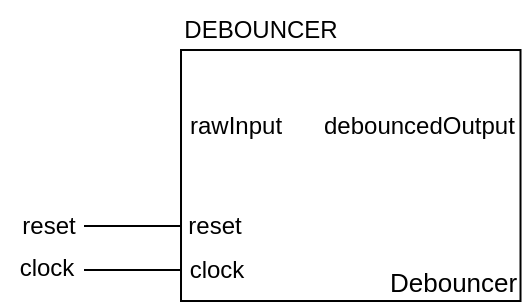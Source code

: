 <mxfile version="21.6.6" type="google">
  <diagram name="Page-1" id="JlKHMHlBap_Og0pMK80h">
    <mxGraphModel dx="2074" dy="1132" grid="1" gridSize="10" guides="1" tooltips="1" connect="1" arrows="1" fold="1" page="1" pageScale="1" pageWidth="850" pageHeight="1100" math="0" shadow="0">
      <root>
        <mxCell id="0" />
        <mxCell id="1" parent="0" />
        <mxCell id="LEfJWrgwoddAjbefwomi-3" value="" style="line;strokeWidth=1;html=1;" parent="1" vertex="1">
          <mxGeometry x="282" y="389" width="100" height="10" as="geometry" />
        </mxCell>
        <mxCell id="LEfJWrgwoddAjbefwomi-4" value="" style="line;strokeWidth=1;html=1;" parent="1" vertex="1">
          <mxGeometry x="282" y="367" width="101" height="10" as="geometry" />
        </mxCell>
        <mxCell id="LEfJWrgwoddAjbefwomi-5" value="" style="rounded=0;whiteSpace=wrap;html=1;rotation=90;align=left;" parent="1" vertex="1">
          <mxGeometry x="352.63" y="261.88" width="125.5" height="169.75" as="geometry" />
        </mxCell>
        <mxCell id="LEfJWrgwoddAjbefwomi-6" value="reset" style="text;html=1;align=center;verticalAlign=middle;resizable=0;points=[];autosize=1;strokeColor=none;fillColor=none;" parent="1" vertex="1">
          <mxGeometry x="324" y="358.5" width="46" height="27" as="geometry" />
        </mxCell>
        <mxCell id="LEfJWrgwoddAjbefwomi-7" value="clock" style="text;html=1;align=center;verticalAlign=middle;resizable=0;points=[];autosize=1;strokeColor=none;fillColor=none;" parent="1" vertex="1">
          <mxGeometry x="325" y="380.5" width="46" height="27" as="geometry" />
        </mxCell>
        <mxCell id="LEfJWrgwoddAjbefwomi-8" value="&lt;font style=&quot;font-size: 12px;&quot;&gt;DEBOUNCER&lt;/font&gt;" style="text;html=1;align=center;verticalAlign=middle;resizable=0;points=[];autosize=1;strokeColor=none;fillColor=none;fontSize=10;" parent="1" vertex="1">
          <mxGeometry x="320" y="259" width="100" height="30" as="geometry" />
        </mxCell>
        <mxCell id="LEfJWrgwoddAjbefwomi-9" value="debouncedOutput" style="text;html=1;strokeColor=none;fillColor=none;align=left;verticalAlign=middle;whiteSpace=wrap;rounded=0;fontSize=12;" parent="1" vertex="1">
          <mxGeometry x="400" y="312" width="40" height="20" as="geometry" />
        </mxCell>
        <mxCell id="LEfJWrgwoddAjbefwomi-10" value="Debouncer" style="text;html=1;strokeColor=none;fillColor=none;align=left;verticalAlign=middle;whiteSpace=wrap;rounded=0;fontSize=13;" parent="1" vertex="1">
          <mxGeometry x="433" y="390" width="40" height="20" as="geometry" />
        </mxCell>
        <mxCell id="LEfJWrgwoddAjbefwomi-11" value="" style="group" parent="1" connectable="0" vertex="1">
          <mxGeometry x="240" y="358" width="47" height="48" as="geometry" />
        </mxCell>
        <mxCell id="LEfJWrgwoddAjbefwomi-12" value="reset" style="text;html=1;align=center;verticalAlign=middle;resizable=0;points=[];autosize=1;strokeColor=none;fillColor=none;" parent="LEfJWrgwoddAjbefwomi-11" vertex="1">
          <mxGeometry x="1" width="46" height="27" as="geometry" />
        </mxCell>
        <mxCell id="LEfJWrgwoddAjbefwomi-13" value="clock" style="text;html=1;align=center;verticalAlign=middle;resizable=0;points=[];autosize=1;strokeColor=none;fillColor=none;" parent="LEfJWrgwoddAjbefwomi-11" vertex="1">
          <mxGeometry y="21" width="46" height="27" as="geometry" />
        </mxCell>
        <mxCell id="LEfJWrgwoddAjbefwomi-14" value="rawInput" style="text;html=1;strokeColor=none;fillColor=none;align=left;verticalAlign=middle;whiteSpace=wrap;rounded=0;fontSize=12;" parent="1" vertex="1">
          <mxGeometry x="333" y="312" width="40" height="20" as="geometry" />
        </mxCell>
      </root>
    </mxGraphModel>
  </diagram>
</mxfile>
